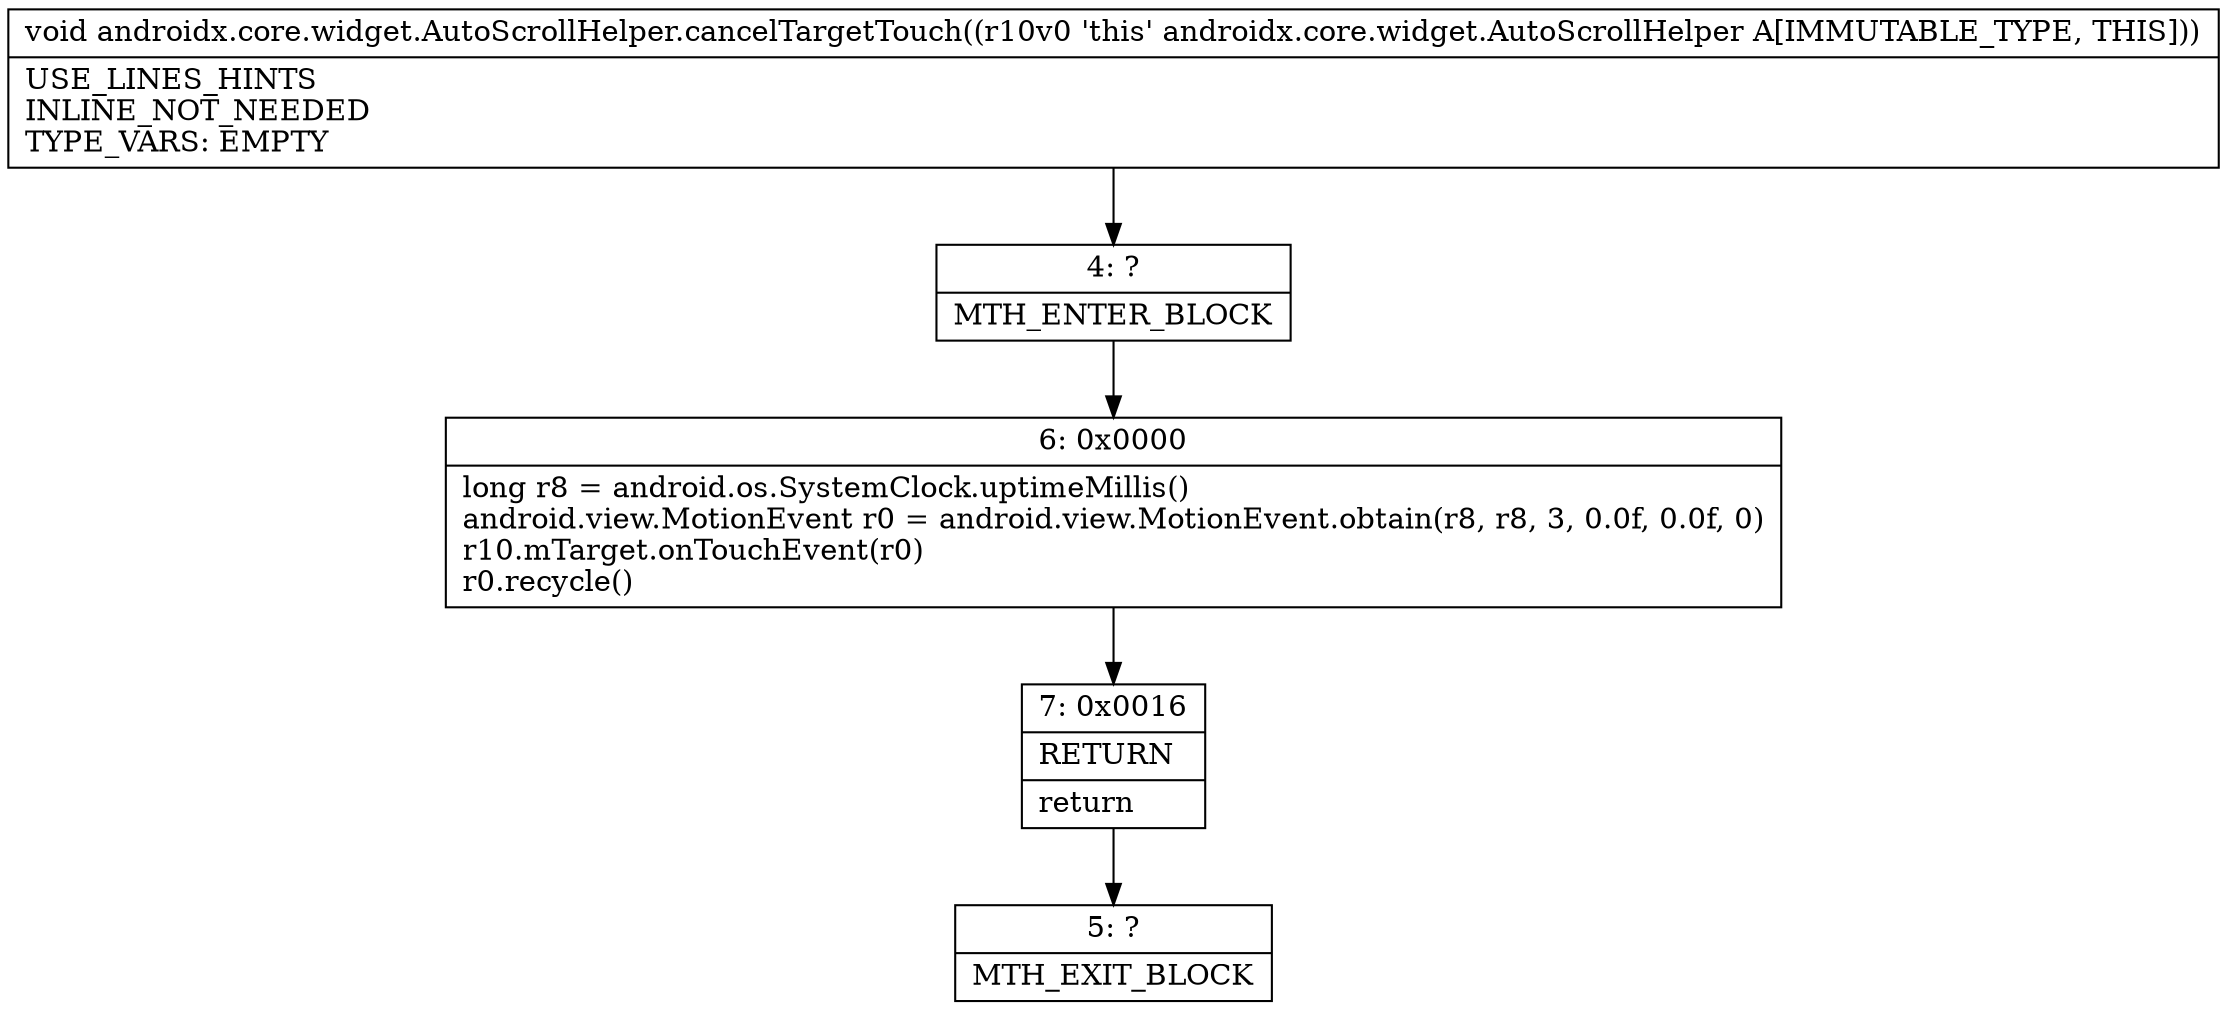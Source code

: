 digraph "CFG forandroidx.core.widget.AutoScrollHelper.cancelTargetTouch()V" {
Node_4 [shape=record,label="{4\:\ ?|MTH_ENTER_BLOCK\l}"];
Node_6 [shape=record,label="{6\:\ 0x0000|long r8 = android.os.SystemClock.uptimeMillis()\landroid.view.MotionEvent r0 = android.view.MotionEvent.obtain(r8, r8, 3, 0.0f, 0.0f, 0)\lr10.mTarget.onTouchEvent(r0)\lr0.recycle()\l}"];
Node_7 [shape=record,label="{7\:\ 0x0016|RETURN\l|return\l}"];
Node_5 [shape=record,label="{5\:\ ?|MTH_EXIT_BLOCK\l}"];
MethodNode[shape=record,label="{void androidx.core.widget.AutoScrollHelper.cancelTargetTouch((r10v0 'this' androidx.core.widget.AutoScrollHelper A[IMMUTABLE_TYPE, THIS]))  | USE_LINES_HINTS\lINLINE_NOT_NEEDED\lTYPE_VARS: EMPTY\l}"];
MethodNode -> Node_4;Node_4 -> Node_6;
Node_6 -> Node_7;
Node_7 -> Node_5;
}

